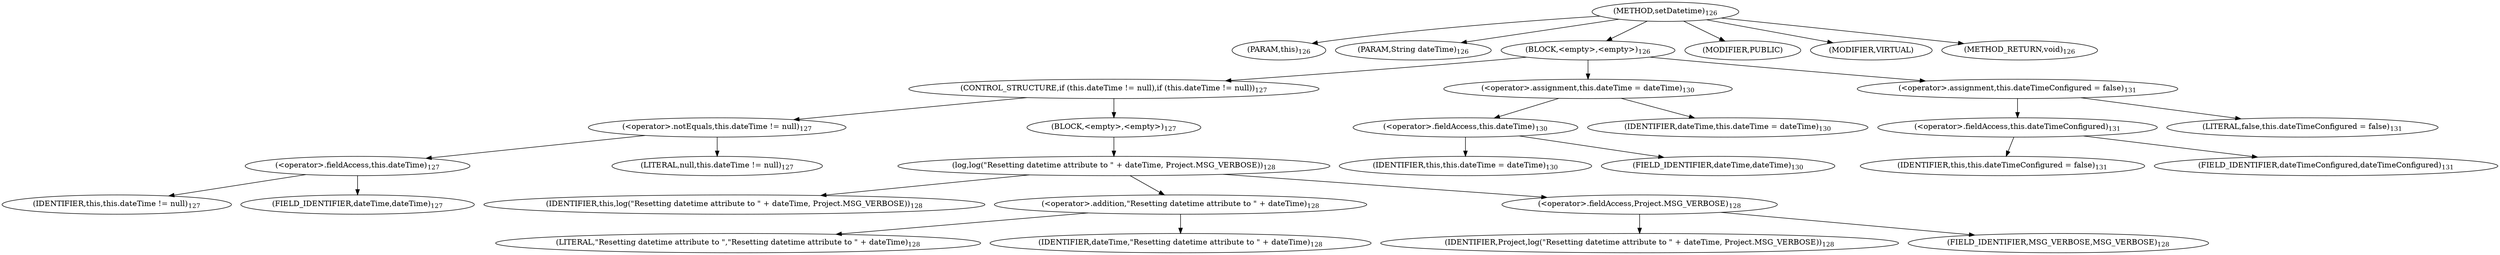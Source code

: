 digraph "setDatetime" {  
"181" [label = <(METHOD,setDatetime)<SUB>126</SUB>> ]
"13" [label = <(PARAM,this)<SUB>126</SUB>> ]
"182" [label = <(PARAM,String dateTime)<SUB>126</SUB>> ]
"183" [label = <(BLOCK,&lt;empty&gt;,&lt;empty&gt;)<SUB>126</SUB>> ]
"184" [label = <(CONTROL_STRUCTURE,if (this.dateTime != null),if (this.dateTime != null))<SUB>127</SUB>> ]
"185" [label = <(&lt;operator&gt;.notEquals,this.dateTime != null)<SUB>127</SUB>> ]
"186" [label = <(&lt;operator&gt;.fieldAccess,this.dateTime)<SUB>127</SUB>> ]
"12" [label = <(IDENTIFIER,this,this.dateTime != null)<SUB>127</SUB>> ]
"187" [label = <(FIELD_IDENTIFIER,dateTime,dateTime)<SUB>127</SUB>> ]
"188" [label = <(LITERAL,null,this.dateTime != null)<SUB>127</SUB>> ]
"189" [label = <(BLOCK,&lt;empty&gt;,&lt;empty&gt;)<SUB>127</SUB>> ]
"190" [label = <(log,log(&quot;Resetting datetime attribute to &quot; + dateTime, Project.MSG_VERBOSE))<SUB>128</SUB>> ]
"14" [label = <(IDENTIFIER,this,log(&quot;Resetting datetime attribute to &quot; + dateTime, Project.MSG_VERBOSE))<SUB>128</SUB>> ]
"191" [label = <(&lt;operator&gt;.addition,&quot;Resetting datetime attribute to &quot; + dateTime)<SUB>128</SUB>> ]
"192" [label = <(LITERAL,&quot;Resetting datetime attribute to &quot;,&quot;Resetting datetime attribute to &quot; + dateTime)<SUB>128</SUB>> ]
"193" [label = <(IDENTIFIER,dateTime,&quot;Resetting datetime attribute to &quot; + dateTime)<SUB>128</SUB>> ]
"194" [label = <(&lt;operator&gt;.fieldAccess,Project.MSG_VERBOSE)<SUB>128</SUB>> ]
"195" [label = <(IDENTIFIER,Project,log(&quot;Resetting datetime attribute to &quot; + dateTime, Project.MSG_VERBOSE))<SUB>128</SUB>> ]
"196" [label = <(FIELD_IDENTIFIER,MSG_VERBOSE,MSG_VERBOSE)<SUB>128</SUB>> ]
"197" [label = <(&lt;operator&gt;.assignment,this.dateTime = dateTime)<SUB>130</SUB>> ]
"198" [label = <(&lt;operator&gt;.fieldAccess,this.dateTime)<SUB>130</SUB>> ]
"15" [label = <(IDENTIFIER,this,this.dateTime = dateTime)<SUB>130</SUB>> ]
"199" [label = <(FIELD_IDENTIFIER,dateTime,dateTime)<SUB>130</SUB>> ]
"200" [label = <(IDENTIFIER,dateTime,this.dateTime = dateTime)<SUB>130</SUB>> ]
"201" [label = <(&lt;operator&gt;.assignment,this.dateTimeConfigured = false)<SUB>131</SUB>> ]
"202" [label = <(&lt;operator&gt;.fieldAccess,this.dateTimeConfigured)<SUB>131</SUB>> ]
"203" [label = <(IDENTIFIER,this,this.dateTimeConfigured = false)<SUB>131</SUB>> ]
"204" [label = <(FIELD_IDENTIFIER,dateTimeConfigured,dateTimeConfigured)<SUB>131</SUB>> ]
"205" [label = <(LITERAL,false,this.dateTimeConfigured = false)<SUB>131</SUB>> ]
"206" [label = <(MODIFIER,PUBLIC)> ]
"207" [label = <(MODIFIER,VIRTUAL)> ]
"208" [label = <(METHOD_RETURN,void)<SUB>126</SUB>> ]
  "181" -> "13" 
  "181" -> "182" 
  "181" -> "183" 
  "181" -> "206" 
  "181" -> "207" 
  "181" -> "208" 
  "183" -> "184" 
  "183" -> "197" 
  "183" -> "201" 
  "184" -> "185" 
  "184" -> "189" 
  "185" -> "186" 
  "185" -> "188" 
  "186" -> "12" 
  "186" -> "187" 
  "189" -> "190" 
  "190" -> "14" 
  "190" -> "191" 
  "190" -> "194" 
  "191" -> "192" 
  "191" -> "193" 
  "194" -> "195" 
  "194" -> "196" 
  "197" -> "198" 
  "197" -> "200" 
  "198" -> "15" 
  "198" -> "199" 
  "201" -> "202" 
  "201" -> "205" 
  "202" -> "203" 
  "202" -> "204" 
}
